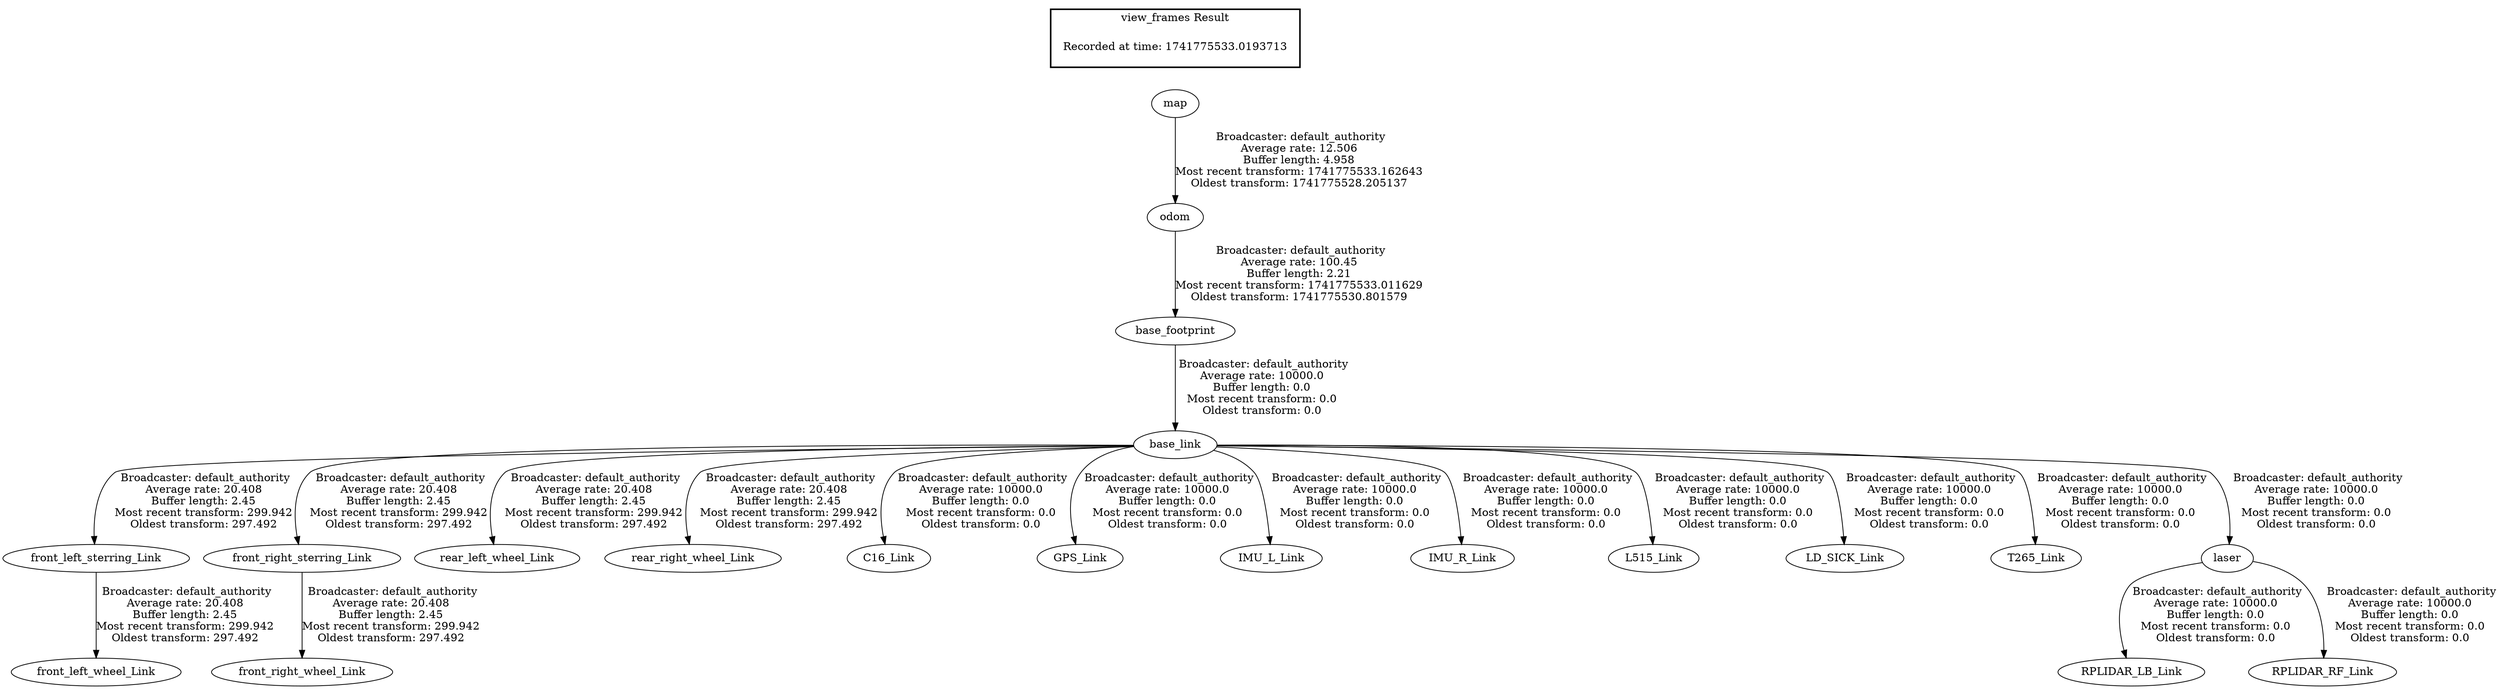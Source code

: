 digraph G {
"map" -> "odom"[label=" Broadcaster: default_authority\nAverage rate: 12.506\nBuffer length: 4.958\nMost recent transform: 1741775533.162643\nOldest transform: 1741775528.205137\n"];
"base_link" -> "front_left_sterring_Link"[label=" Broadcaster: default_authority\nAverage rate: 20.408\nBuffer length: 2.45\nMost recent transform: 299.942\nOldest transform: 297.492\n"];
"base_footprint" -> "base_link"[label=" Broadcaster: default_authority\nAverage rate: 10000.0\nBuffer length: 0.0\nMost recent transform: 0.0\nOldest transform: 0.0\n"];
"base_link" -> "front_right_sterring_Link"[label=" Broadcaster: default_authority\nAverage rate: 20.408\nBuffer length: 2.45\nMost recent transform: 299.942\nOldest transform: 297.492\n"];
"base_link" -> "rear_left_wheel_Link"[label=" Broadcaster: default_authority\nAverage rate: 20.408\nBuffer length: 2.45\nMost recent transform: 299.942\nOldest transform: 297.492\n"];
"base_link" -> "rear_right_wheel_Link"[label=" Broadcaster: default_authority\nAverage rate: 20.408\nBuffer length: 2.45\nMost recent transform: 299.942\nOldest transform: 297.492\n"];
"front_left_sterring_Link" -> "front_left_wheel_Link"[label=" Broadcaster: default_authority\nAverage rate: 20.408\nBuffer length: 2.45\nMost recent transform: 299.942\nOldest transform: 297.492\n"];
"front_right_sterring_Link" -> "front_right_wheel_Link"[label=" Broadcaster: default_authority\nAverage rate: 20.408\nBuffer length: 2.45\nMost recent transform: 299.942\nOldest transform: 297.492\n"];
"base_link" -> "C16_Link"[label=" Broadcaster: default_authority\nAverage rate: 10000.0\nBuffer length: 0.0\nMost recent transform: 0.0\nOldest transform: 0.0\n"];
"base_link" -> "GPS_Link"[label=" Broadcaster: default_authority\nAverage rate: 10000.0\nBuffer length: 0.0\nMost recent transform: 0.0\nOldest transform: 0.0\n"];
"base_link" -> "IMU_L_Link"[label=" Broadcaster: default_authority\nAverage rate: 10000.0\nBuffer length: 0.0\nMost recent transform: 0.0\nOldest transform: 0.0\n"];
"base_link" -> "IMU_R_Link"[label=" Broadcaster: default_authority\nAverage rate: 10000.0\nBuffer length: 0.0\nMost recent transform: 0.0\nOldest transform: 0.0\n"];
"base_link" -> "L515_Link"[label=" Broadcaster: default_authority\nAverage rate: 10000.0\nBuffer length: 0.0\nMost recent transform: 0.0\nOldest transform: 0.0\n"];
"base_link" -> "LD_SICK_Link"[label=" Broadcaster: default_authority\nAverage rate: 10000.0\nBuffer length: 0.0\nMost recent transform: 0.0\nOldest transform: 0.0\n"];
"base_link" -> "T265_Link"[label=" Broadcaster: default_authority\nAverage rate: 10000.0\nBuffer length: 0.0\nMost recent transform: 0.0\nOldest transform: 0.0\n"];
"odom" -> "base_footprint"[label=" Broadcaster: default_authority\nAverage rate: 100.45\nBuffer length: 2.21\nMost recent transform: 1741775533.011629\nOldest transform: 1741775530.801579\n"];
"base_link" -> "laser"[label=" Broadcaster: default_authority\nAverage rate: 10000.0\nBuffer length: 0.0\nMost recent transform: 0.0\nOldest transform: 0.0\n"];
"laser" -> "RPLIDAR_LB_Link"[label=" Broadcaster: default_authority\nAverage rate: 10000.0\nBuffer length: 0.0\nMost recent transform: 0.0\nOldest transform: 0.0\n"];
"laser" -> "RPLIDAR_RF_Link"[label=" Broadcaster: default_authority\nAverage rate: 10000.0\nBuffer length: 0.0\nMost recent transform: 0.0\nOldest transform: 0.0\n"];
edge [style=invis];
 subgraph cluster_legend { style=bold; color=black; label ="view_frames Result";
"Recorded at time: 1741775533.0193713"[ shape=plaintext ] ;
}->"map";
}